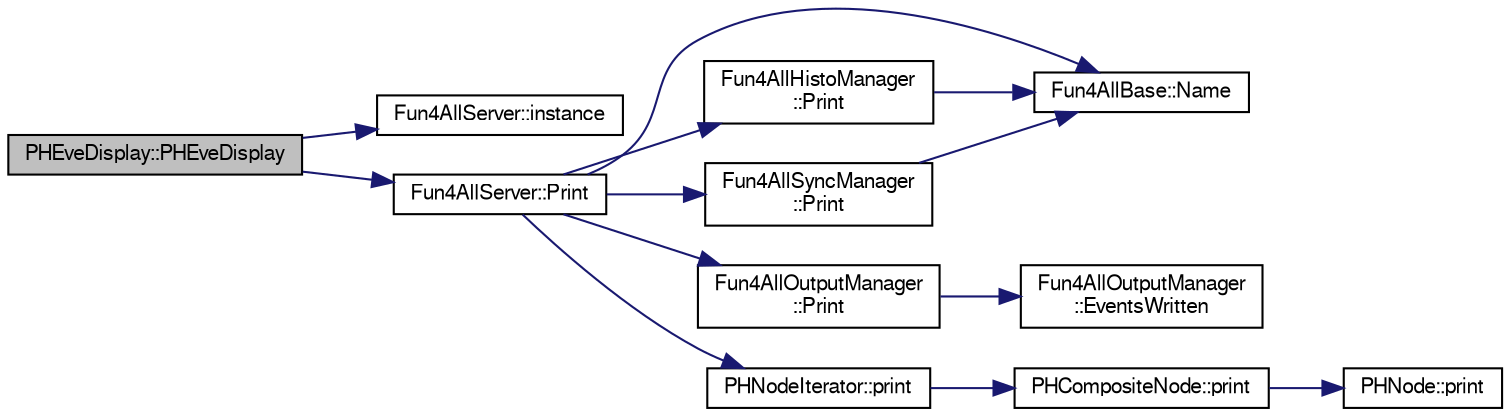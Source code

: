 digraph "PHEveDisplay::PHEveDisplay"
{
  bgcolor="transparent";
  edge [fontname="FreeSans",fontsize="10",labelfontname="FreeSans",labelfontsize="10"];
  node [fontname="FreeSans",fontsize="10",shape=record];
  rankdir="LR";
  Node1 [label="PHEveDisplay::PHEveDisplay",height=0.2,width=0.4,color="black", fillcolor="grey75", style="filled" fontcolor="black"];
  Node1 -> Node2 [color="midnightblue",fontsize="10",style="solid",fontname="FreeSans"];
  Node2 [label="Fun4AllServer::instance",height=0.2,width=0.4,color="black",URL="$da/d29/classFun4AllServer.html#a3e55156f91b2c94bb6c4ef33ffce587a"];
  Node1 -> Node3 [color="midnightblue",fontsize="10",style="solid",fontname="FreeSans"];
  Node3 [label="Fun4AllServer::Print",height=0.2,width=0.4,color="black",URL="$da/d29/classFun4AllServer.html#ae1b1a243ee1a67367c8da4ec3bdc003d"];
  Node3 -> Node4 [color="midnightblue",fontsize="10",style="solid",fontname="FreeSans"];
  Node4 [label="Fun4AllBase::Name",height=0.2,width=0.4,color="black",URL="$d5/dec/classFun4AllBase.html#a41f9ac377743d046f590617fd6f4f0ed",tooltip="Returns the name of this module. "];
  Node3 -> Node5 [color="midnightblue",fontsize="10",style="solid",fontname="FreeSans"];
  Node5 [label="Fun4AllHistoManager\l::Print",height=0.2,width=0.4,color="black",URL="$d3/d96/classFun4AllHistoManager.html#ac920f5943d99ae803f4bf8a7a88c31da"];
  Node5 -> Node4 [color="midnightblue",fontsize="10",style="solid",fontname="FreeSans"];
  Node3 -> Node6 [color="midnightblue",fontsize="10",style="solid",fontname="FreeSans"];
  Node6 [label="Fun4AllOutputManager\l::Print",height=0.2,width=0.4,color="black",URL="$d8/d77/classFun4AllOutputManager.html#ae13cdf197e3ae6f5310199ca034b8754",tooltip="print method (dump event selector) "];
  Node6 -> Node7 [color="midnightblue",fontsize="10",style="solid",fontname="FreeSans"];
  Node7 [label="Fun4AllOutputManager\l::EventsWritten",height=0.2,width=0.4,color="black",URL="$d8/d77/classFun4AllOutputManager.html#af86abee7682ee661cf4477e1e0443f71",tooltip="get number of Events "];
  Node3 -> Node8 [color="midnightblue",fontsize="10",style="solid",fontname="FreeSans"];
  Node8 [label="PHNodeIterator::print",height=0.2,width=0.4,color="black",URL="$d5/d07/classPHNodeIterator.html#aec2fbc1e56be7e1a0b064ecde48edee5"];
  Node8 -> Node9 [color="midnightblue",fontsize="10",style="solid",fontname="FreeSans"];
  Node9 [label="PHCompositeNode::print",height=0.2,width=0.4,color="black",URL="$d5/dca/classPHCompositeNode.html#a6a3a273adbb9f7ec652b5227212a6b2d"];
  Node9 -> Node10 [color="midnightblue",fontsize="10",style="solid",fontname="FreeSans"];
  Node10 [label="PHNode::print",height=0.2,width=0.4,color="black",URL="$dc/d82/classPHNode.html#a3c79c7edb338e7d3bb86460f931793fa"];
  Node3 -> Node11 [color="midnightblue",fontsize="10",style="solid",fontname="FreeSans"];
  Node11 [label="Fun4AllSyncManager\l::Print",height=0.2,width=0.4,color="black",URL="$dd/ded/classFun4AllSyncManager.html#a39eae3a8e090454f3595b25cb4059eb4"];
  Node11 -> Node4 [color="midnightblue",fontsize="10",style="solid",fontname="FreeSans"];
}
